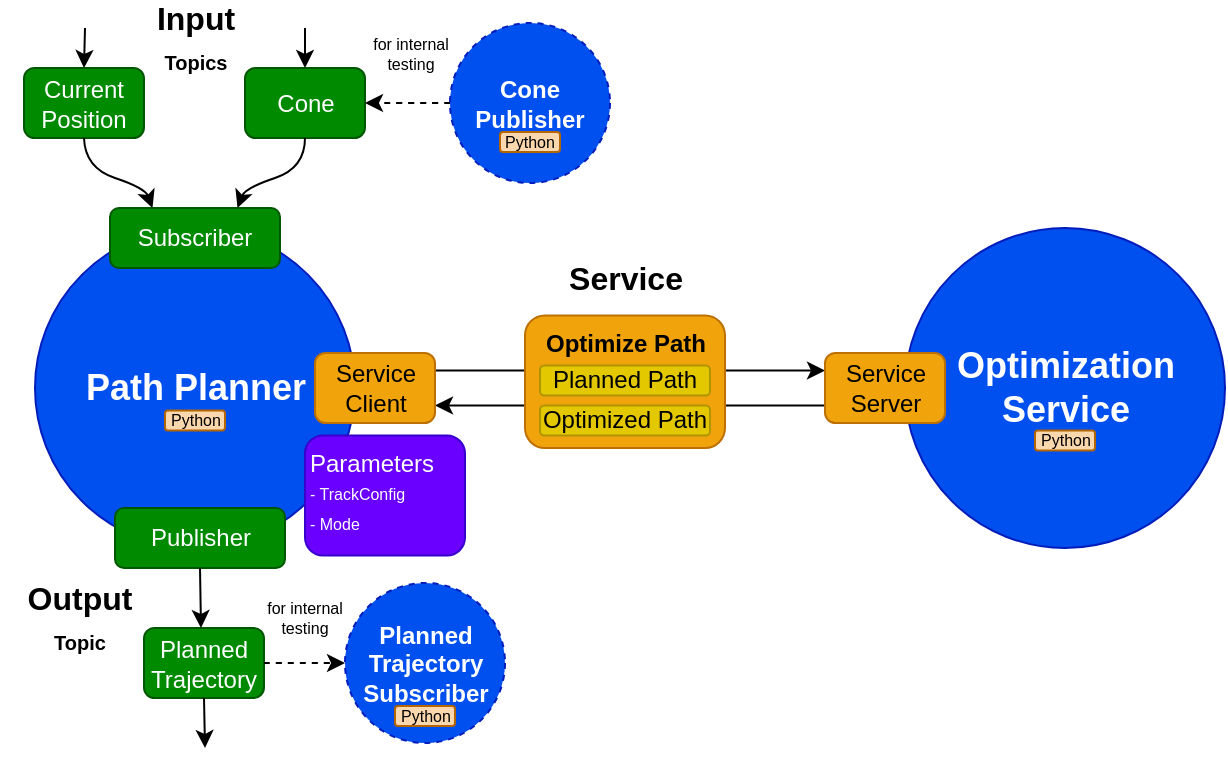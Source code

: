 <mxfile version="18.0.1" type="device"><diagram id="7dq1JJc_gvja--6DrNi7" name="Page-1"><mxGraphModel dx="1956" dy="887" grid="1" gridSize="10" guides="1" tooltips="1" connect="1" arrows="1" fold="1" page="1" pageScale="1" pageWidth="850" pageHeight="1100" math="0" shadow="0"><root><mxCell id="0"/><mxCell id="1" parent="0"/><mxCell id="fkswdxt98E8rzYGHj3Ck-26" value="" style="endArrow=classic;html=1;rounded=0;fontSize=12;exitX=0;exitY=0.75;exitDx=0;exitDy=0;entryX=1;entryY=0.75;entryDx=0;entryDy=0;" parent="1" source="fkswdxt98E8rzYGHj3Ck-23" target="fkswdxt98E8rzYGHj3Ck-14" edge="1"><mxGeometry width="50" height="50" relative="1" as="geometry"><mxPoint x="-532.5" y="271.25" as="sourcePoint"/><mxPoint x="-337.5" y="271.25" as="targetPoint"/></mxGeometry></mxCell><mxCell id="fkswdxt98E8rzYGHj3Ck-25" value="" style="endArrow=classic;html=1;rounded=0;fontSize=12;exitX=1;exitY=0.25;exitDx=0;exitDy=0;entryX=0;entryY=0.25;entryDx=0;entryDy=0;" parent="1" source="fkswdxt98E8rzYGHj3Ck-14" target="fkswdxt98E8rzYGHj3Ck-23" edge="1"><mxGeometry width="50" height="50" relative="1" as="geometry"><mxPoint x="-527.5" y="360" as="sourcePoint"/><mxPoint x="-517.5" y="270" as="targetPoint"/></mxGeometry></mxCell><mxCell id="fkswdxt98E8rzYGHj3Ck-5" value="Input&lt;br&gt;&lt;font style=&quot;font-size: 10px;&quot;&gt;Topics&lt;/font&gt;" style="text;html=1;strokeColor=none;fillColor=none;align=center;verticalAlign=middle;whiteSpace=wrap;rounded=0;fontSize=16;fontStyle=1" parent="1" vertex="1"><mxGeometry x="-702.5" y="80" width="80" height="30" as="geometry"/></mxCell><mxCell id="fkswdxt98E8rzYGHj3Ck-6" value="Path Planner" style="ellipse;whiteSpace=wrap;html=1;aspect=fixed;fontSize=18;fontStyle=1;fillColor=#0050ef;strokeColor=#001DBC;fontColor=#ffffff;" parent="1" vertex="1"><mxGeometry x="-742.5" y="190" width="160" height="160" as="geometry"/></mxCell><mxCell id="fkswdxt98E8rzYGHj3Ck-9" value="Optimization Service" style="ellipse;whiteSpace=wrap;html=1;aspect=fixed;fontSize=18;fontStyle=1;fillColor=#0050ef;fontColor=#ffffff;strokeColor=#001DBC;" parent="1" vertex="1"><mxGeometry x="-307.5" y="190" width="160" height="160" as="geometry"/></mxCell><mxCell id="fkswdxt98E8rzYGHj3Ck-2" value="Subscriber" style="rounded=1;whiteSpace=wrap;html=1;fontSize=12;fillColor=#008a00;strokeColor=#005700;fontColor=#ffffff;fontStyle=0" parent="1" vertex="1"><mxGeometry x="-705" y="180" width="85" height="30" as="geometry"/></mxCell><mxCell id="fkswdxt98E8rzYGHj3Ck-14" value="Service&lt;br style=&quot;font-size: 12px;&quot;&gt;Client" style="rounded=1;whiteSpace=wrap;html=1;fontSize=12;verticalAlign=middle;fillColor=#f0a30a;fontColor=#000000;strokeColor=#BD7000;" parent="1" vertex="1"><mxGeometry x="-602.5" y="252.5" width="60" height="35" as="geometry"/></mxCell><mxCell id="fkswdxt98E8rzYGHj3Ck-16" value="Current&lt;br style=&quot;font-size: 12px;&quot;&gt;Position" style="rounded=1;whiteSpace=wrap;html=1;fontSize=12;verticalAlign=middle;fontStyle=0;fillColor=#008a00;strokeColor=#005700;fontColor=#ffffff;" parent="1" vertex="1"><mxGeometry x="-748" y="110" width="60" height="35" as="geometry"/></mxCell><mxCell id="fkswdxt98E8rzYGHj3Ck-17" value="Cone" style="rounded=1;whiteSpace=wrap;html=1;fontSize=12;verticalAlign=middle;fontStyle=0;fillColor=#008a00;strokeColor=#005700;fontColor=#ffffff;" parent="1" vertex="1"><mxGeometry x="-637.5" y="110" width="60" height="35" as="geometry"/></mxCell><mxCell id="fkswdxt98E8rzYGHj3Ck-18" value="" style="endArrow=classic;html=1;rounded=0;fontSize=12;entryX=0.5;entryY=0;entryDx=0;entryDy=0;" parent="1" target="fkswdxt98E8rzYGHj3Ck-16" edge="1"><mxGeometry width="50" height="50" relative="1" as="geometry"><mxPoint x="-717.5" y="90" as="sourcePoint"/><mxPoint x="-727.5" y="-30" as="targetPoint"/></mxGeometry></mxCell><mxCell id="fkswdxt98E8rzYGHj3Ck-19" value="" style="endArrow=classic;html=1;rounded=0;fontSize=12;entryX=0.5;entryY=0;entryDx=0;entryDy=0;" parent="1" target="fkswdxt98E8rzYGHj3Ck-17" edge="1"><mxGeometry width="50" height="50" relative="1" as="geometry"><mxPoint x="-607.5" y="90" as="sourcePoint"/><mxPoint x="-537.5" y="-30" as="targetPoint"/></mxGeometry></mxCell><mxCell id="fkswdxt98E8rzYGHj3Ck-20" value="Optimize Path" style="rounded=1;whiteSpace=wrap;html=1;fontSize=12;verticalAlign=top;fontStyle=1;fillColor=#f0a30a;fontColor=#000000;strokeColor=#BD7000;" parent="1" vertex="1"><mxGeometry x="-497.5" y="233.75" width="100" height="66.25" as="geometry"/></mxCell><mxCell id="fkswdxt98E8rzYGHj3Ck-21" value="Optimized Path" style="rounded=1;whiteSpace=wrap;html=1;fontSize=12;fillColor=#e3c800;fontColor=#000000;strokeColor=#B09500;" parent="1" vertex="1"><mxGeometry x="-490" y="278.75" width="85" height="15" as="geometry"/></mxCell><mxCell id="fkswdxt98E8rzYGHj3Ck-22" value="Planned Path" style="rounded=1;whiteSpace=wrap;html=1;fontSize=12;fillColor=#e3c800;fontColor=#000000;strokeColor=#B09500;" parent="1" vertex="1"><mxGeometry x="-490" y="258.75" width="85" height="15" as="geometry"/></mxCell><mxCell id="fkswdxt98E8rzYGHj3Ck-23" value="Service&lt;br style=&quot;font-size: 12px;&quot;&gt;Server" style="rounded=1;whiteSpace=wrap;html=1;fontSize=12;verticalAlign=middle;fillColor=#f0a30a;fontColor=#000000;strokeColor=#BD7000;" parent="1" vertex="1"><mxGeometry x="-347.5" y="252.5" width="60" height="35" as="geometry"/></mxCell><mxCell id="fkswdxt98E8rzYGHj3Ck-24" value="Service" style="text;html=1;strokeColor=none;fillColor=none;align=center;verticalAlign=middle;whiteSpace=wrap;rounded=0;fontSize=16;fontStyle=1" parent="1" vertex="1"><mxGeometry x="-487.5" y="200" width="80" height="30" as="geometry"/></mxCell><mxCell id="fkswdxt98E8rzYGHj3Ck-28" value="Publisher" style="rounded=1;whiteSpace=wrap;html=1;fontSize=12;fillColor=#008a00;strokeColor=#005700;fontColor=#ffffff;fontStyle=0" parent="1" vertex="1"><mxGeometry x="-702.5" y="330" width="85" height="30" as="geometry"/></mxCell><mxCell id="fkswdxt98E8rzYGHj3Ck-29" value="Planned Trajectory" style="rounded=1;whiteSpace=wrap;html=1;fontSize=12;verticalAlign=middle;fontStyle=0;fillColor=#008a00;strokeColor=#005700;fontColor=#ffffff;" parent="1" vertex="1"><mxGeometry x="-688" y="390" width="60" height="35" as="geometry"/></mxCell><mxCell id="fkswdxt98E8rzYGHj3Ck-30" value="" style="endArrow=classic;html=1;rounded=0;fontSize=16;fontColor=#000000;exitX=0.5;exitY=1;exitDx=0;exitDy=0;" parent="1" source="fkswdxt98E8rzYGHj3Ck-28" edge="1"><mxGeometry width="50" height="50" relative="1" as="geometry"><mxPoint x="-607.5" y="410" as="sourcePoint"/><mxPoint x="-659.5" y="390" as="targetPoint"/></mxGeometry></mxCell><mxCell id="fkswdxt98E8rzYGHj3Ck-31" value="" style="endArrow=classic;html=1;rounded=0;fontSize=16;fontColor=#000000;exitX=0.5;exitY=1;exitDx=0;exitDy=0;" parent="1" source="fkswdxt98E8rzYGHj3Ck-29" edge="1"><mxGeometry width="50" height="50" relative="1" as="geometry"><mxPoint x="-677.5" y="550" as="sourcePoint"/><mxPoint x="-657.5" y="450" as="targetPoint"/></mxGeometry></mxCell><mxCell id="fkswdxt98E8rzYGHj3Ck-32" value="Output&lt;br&gt;&lt;font size=&quot;1&quot;&gt;Topic&lt;br&gt;&lt;/font&gt;" style="text;html=1;strokeColor=none;fillColor=none;align=center;verticalAlign=middle;whiteSpace=wrap;rounded=0;fontSize=16;fontStyle=1" parent="1" vertex="1"><mxGeometry x="-760" y="370" width="80" height="30" as="geometry"/></mxCell><mxCell id="fkswdxt98E8rzYGHj3Ck-34" value="Python" style="rounded=1;whiteSpace=wrap;html=1;fontSize=8;fillColor=#fad7ac;strokeColor=#b46504;" parent="1" vertex="1"><mxGeometry x="-677.5" y="281.25" width="30" height="10" as="geometry"/></mxCell><mxCell id="fkswdxt98E8rzYGHj3Ck-36" value="&lt;font style=&quot;font-size: 12px;&quot;&gt;Parameters&lt;/font&gt;&lt;br style=&quot;font-size: 12px&quot;&gt;&lt;font style=&quot;font-size: 8px;&quot;&gt;- TrackConfig&lt;br style=&quot;&quot;&gt;- Mode&lt;br&gt;&lt;/font&gt;" style="rounded=1;whiteSpace=wrap;html=1;fontSize=12;align=left;verticalAlign=top;fillColor=#6a00ff;fontColor=#ffffff;strokeColor=#3700CC;" parent="1" vertex="1"><mxGeometry x="-607.5" y="293.75" width="80" height="60" as="geometry"/></mxCell><mxCell id="fkswdxt98E8rzYGHj3Ck-67" value="" style="endArrow=classic;html=1;fontSize=12;entryX=0.25;entryY=0;entryDx=0;entryDy=0;exitX=0.5;exitY=1;exitDx=0;exitDy=0;curved=1;" parent="1" source="fkswdxt98E8rzYGHj3Ck-16" target="fkswdxt98E8rzYGHj3Ck-2" edge="1"><mxGeometry width="50" height="50" relative="1" as="geometry"><mxPoint x="-707.5" y="100" as="sourcePoint"/><mxPoint x="-708" y="120" as="targetPoint"/><Array as="points"><mxPoint x="-717.5" y="160"/><mxPoint x="-687.5" y="170"/></Array></mxGeometry></mxCell><mxCell id="fkswdxt98E8rzYGHj3Ck-68" value="" style="endArrow=classic;html=1;fontSize=10;fontColor=#FFFFFF;curved=1;entryX=0.75;entryY=0;entryDx=0;entryDy=0;exitX=0.5;exitY=1;exitDx=0;exitDy=0;" parent="1" source="fkswdxt98E8rzYGHj3Ck-17" target="fkswdxt98E8rzYGHj3Ck-2" edge="1"><mxGeometry width="50" height="50" relative="1" as="geometry"><mxPoint x="-617.5" y="190" as="sourcePoint"/><mxPoint x="-567.5" y="140" as="targetPoint"/><Array as="points"><mxPoint x="-607.5" y="160"/><mxPoint x="-637.5" y="170"/></Array></mxGeometry></mxCell><mxCell id="fkswdxt98E8rzYGHj3Ck-72" value="" style="endArrow=classic;html=1;fontSize=12;fontColor=#000000;curved=1;entryX=1;entryY=0.5;entryDx=0;entryDy=0;exitX=0;exitY=0.5;exitDx=0;exitDy=0;dashed=1;" parent="1" target="fkswdxt98E8rzYGHj3Ck-17" edge="1"><mxGeometry width="50" height="50" relative="1" as="geometry"><mxPoint x="-535" y="127.5" as="sourcePoint"/><mxPoint x="-527.5" y="40" as="targetPoint"/></mxGeometry></mxCell><mxCell id="fkswdxt98E8rzYGHj3Ck-73" value="Cone Publisher" style="ellipse;whiteSpace=wrap;html=1;aspect=fixed;fontSize=12;fontStyle=1;fillColor=#0050EF;fontColor=#FFFFFF;strokeColor=#001DBC;sketch=0;dashed=1;labelBackgroundColor=none;" parent="1" vertex="1"><mxGeometry x="-535" y="87.5" width="80" height="80" as="geometry"/></mxCell><mxCell id="fkswdxt98E8rzYGHj3Ck-74" value="" style="endArrow=classic;html=1;dashed=1;fontSize=12;fontColor=#000000;curved=1;exitX=1;exitY=0.5;exitDx=0;exitDy=0;entryX=0;entryY=0.5;entryDx=0;entryDy=0;" parent="1" source="fkswdxt98E8rzYGHj3Ck-29" edge="1"><mxGeometry width="50" height="50" relative="1" as="geometry"><mxPoint x="-657.5" y="520" as="sourcePoint"/><mxPoint x="-587.5" y="407.5" as="targetPoint"/></mxGeometry></mxCell><mxCell id="fkswdxt98E8rzYGHj3Ck-75" value="Planned Trajectory Subscriber" style="ellipse;whiteSpace=wrap;html=1;aspect=fixed;fontSize=12;fontStyle=1;fillColor=#0050EF;fontColor=#FFFFFF;strokeColor=#001DBC;sketch=0;dashed=1;labelBackgroundColor=none;" parent="1" vertex="1"><mxGeometry x="-587.5" y="367.5" width="80" height="80" as="geometry"/></mxCell><mxCell id="fkswdxt98E8rzYGHj3Ck-76" value="Python" style="rounded=1;whiteSpace=wrap;html=1;fontSize=8;fillColor=#fad7ac;strokeColor=#b46504;" parent="1" vertex="1"><mxGeometry x="-242.5" y="291.25" width="30" height="10" as="geometry"/></mxCell><mxCell id="fkswdxt98E8rzYGHj3Ck-77" value="Python" style="rounded=1;whiteSpace=wrap;html=1;fontSize=8;fillColor=#fad7ac;strokeColor=#b46504;" parent="1" vertex="1"><mxGeometry x="-510" y="142" width="30" height="10" as="geometry"/></mxCell><mxCell id="fkswdxt98E8rzYGHj3Ck-78" value="Python" style="rounded=1;whiteSpace=wrap;html=1;fontSize=8;fillColor=#fad7ac;strokeColor=#b46504;" parent="1" vertex="1"><mxGeometry x="-562.5" y="429" width="30" height="10" as="geometry"/></mxCell><mxCell id="fkswdxt98E8rzYGHj3Ck-79" value="&lt;font color=&quot;#000000&quot;&gt;for internal testing&lt;/font&gt;" style="text;html=1;strokeColor=none;fillColor=none;align=center;verticalAlign=middle;whiteSpace=wrap;rounded=0;dashed=1;labelBackgroundColor=none;sketch=0;fontSize=8;fontColor=#FFFFFF;" parent="1" vertex="1"><mxGeometry x="-577.5" y="87.5" width="45" height="30" as="geometry"/></mxCell><mxCell id="fkswdxt98E8rzYGHj3Ck-80" value="&lt;font color=&quot;#000000&quot;&gt;for internal testing&lt;/font&gt;" style="text;html=1;strokeColor=none;fillColor=none;align=center;verticalAlign=middle;whiteSpace=wrap;rounded=0;dashed=1;labelBackgroundColor=none;sketch=0;fontSize=8;fontColor=#FFFFFF;" parent="1" vertex="1"><mxGeometry x="-630" y="370" width="45" height="30" as="geometry"/></mxCell></root></mxGraphModel></diagram></mxfile>